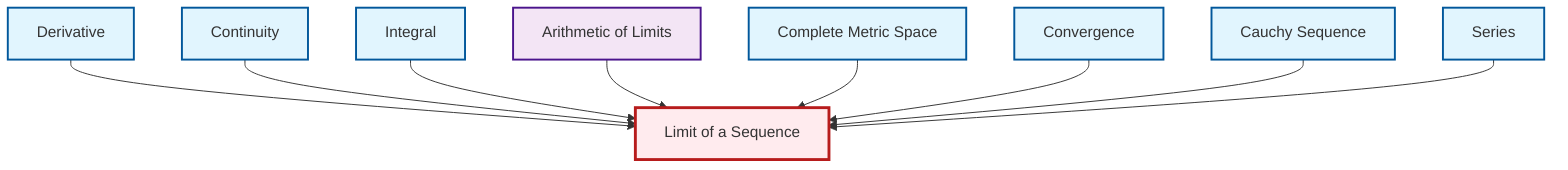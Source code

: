 graph TD
    classDef definition fill:#e1f5fe,stroke:#01579b,stroke-width:2px
    classDef theorem fill:#f3e5f5,stroke:#4a148c,stroke-width:2px
    classDef axiom fill:#fff3e0,stroke:#e65100,stroke-width:2px
    classDef example fill:#e8f5e9,stroke:#1b5e20,stroke-width:2px
    classDef current fill:#ffebee,stroke:#b71c1c,stroke-width:3px
    def-cauchy-sequence["Cauchy Sequence"]:::definition
    def-integral["Integral"]:::definition
    def-series["Series"]:::definition
    thm-limit-arithmetic["Arithmetic of Limits"]:::theorem
    def-continuity["Continuity"]:::definition
    def-convergence["Convergence"]:::definition
    def-derivative["Derivative"]:::definition
    def-complete-metric-space["Complete Metric Space"]:::definition
    def-limit["Limit of a Sequence"]:::definition
    def-derivative --> def-limit
    def-continuity --> def-limit
    def-integral --> def-limit
    thm-limit-arithmetic --> def-limit
    def-complete-metric-space --> def-limit
    def-convergence --> def-limit
    def-cauchy-sequence --> def-limit
    def-series --> def-limit
    class def-limit current